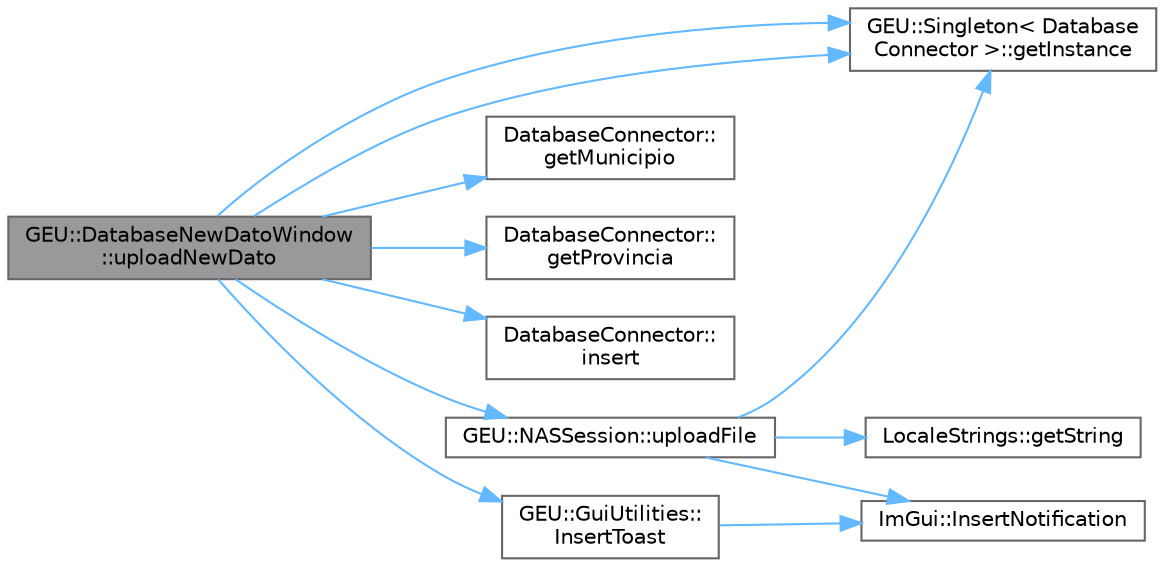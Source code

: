 digraph "GEU::DatabaseNewDatoWindow::uploadNewDato"
{
 // LATEX_PDF_SIZE
  bgcolor="transparent";
  edge [fontname=Helvetica,fontsize=10,labelfontname=Helvetica,labelfontsize=10];
  node [fontname=Helvetica,fontsize=10,shape=box,height=0.2,width=0.4];
  rankdir="LR";
  Node1 [id="Node000001",label="GEU::DatabaseNewDatoWindow\l::uploadNewDato",height=0.2,width=0.4,color="gray40", fillcolor="grey60", style="filled", fontcolor="black",tooltip=" "];
  Node1 -> Node2 [id="edge1_Node000001_Node000002",color="steelblue1",style="solid",tooltip=" "];
  Node2 [id="Node000002",label="GEU::Singleton\< Database\lConnector \>::getInstance",height=0.2,width=0.4,color="grey40", fillcolor="white", style="filled",URL="$d1/d01/class_g_e_u_1_1_singleton.html#a47c7e7c2110f4cc59c9ff1f5594c366e",tooltip=" "];
  Node1 -> Node2 [id="edge2_Node000001_Node000002",color="steelblue1",style="solid",tooltip=" "];
  Node1 -> Node3 [id="edge3_Node000001_Node000003",color="steelblue1",style="solid",tooltip=" "];
  Node3 [id="Node000003",label="DatabaseConnector::\lgetMunicipio",height=0.2,width=0.4,color="grey40", fillcolor="white", style="filled",URL="$d1/d01/class_database_connector.html#ae8eb10a0e48c7d3b6e755daf3ac4f5e3",tooltip=" "];
  Node1 -> Node4 [id="edge4_Node000001_Node000004",color="steelblue1",style="solid",tooltip=" "];
  Node4 [id="Node000004",label="DatabaseConnector::\lgetProvincia",height=0.2,width=0.4,color="grey40", fillcolor="white", style="filled",URL="$d1/d01/class_database_connector.html#a928cf21531bb7ba19eceeb348cca1c7f",tooltip=" "];
  Node1 -> Node5 [id="edge5_Node000001_Node000005",color="steelblue1",style="solid",tooltip=" "];
  Node5 [id="Node000005",label="DatabaseConnector::\linsert",height=0.2,width=0.4,color="grey40", fillcolor="white", style="filled",URL="$d1/d01/class_database_connector.html#a953d13da784dceb73bb44a6c8d23a4b1",tooltip="Inserta un producto en la base de datos."];
  Node1 -> Node6 [id="edge6_Node000001_Node000006",color="steelblue1",style="solid",tooltip=" "];
  Node6 [id="Node000006",label="GEU::GuiUtilities::\lInsertToast",height=0.2,width=0.4,color="grey40", fillcolor="white", style="filled",URL="$d3/d07/namespace_g_e_u_1_1_gui_utilities.html#a84bb8e77631e925660765d1e2e9104c2",tooltip=" "];
  Node6 -> Node7 [id="edge7_Node000006_Node000007",color="steelblue1",style="solid",tooltip=" "];
  Node7 [id="Node000007",label="ImGui::InsertNotification",height=0.2,width=0.4,color="grey40", fillcolor="white", style="filled",URL="$df/d03/namespace_im_gui.html#accd100b531b171ee1a63232f9f5916fc",tooltip=" "];
  Node1 -> Node8 [id="edge8_Node000001_Node000008",color="steelblue1",style="solid",tooltip=" "];
  Node8 [id="Node000008",label="GEU::NASSession::uploadFile",height=0.2,width=0.4,color="grey40", fillcolor="white", style="filled",URL="$d2/d03/class_g_e_u_1_1_n_a_s_session.html#aded81e48475f28cd507f6b7136974645",tooltip="Uploads local file to remote directory."];
  Node8 -> Node2 [id="edge9_Node000008_Node000002",color="steelblue1",style="solid",tooltip=" "];
  Node8 -> Node9 [id="edge10_Node000008_Node000009",color="steelblue1",style="solid",tooltip=" "];
  Node9 [id="Node000009",label="LocaleStrings::getString",height=0.2,width=0.4,color="grey40", fillcolor="white", style="filled",URL="$d2/d04/class_locale_strings.html#ac66087ac25e72051ea7b5bf3d00dd71f",tooltip=" "];
  Node8 -> Node7 [id="edge11_Node000008_Node000007",color="steelblue1",style="solid",tooltip=" "];
}
